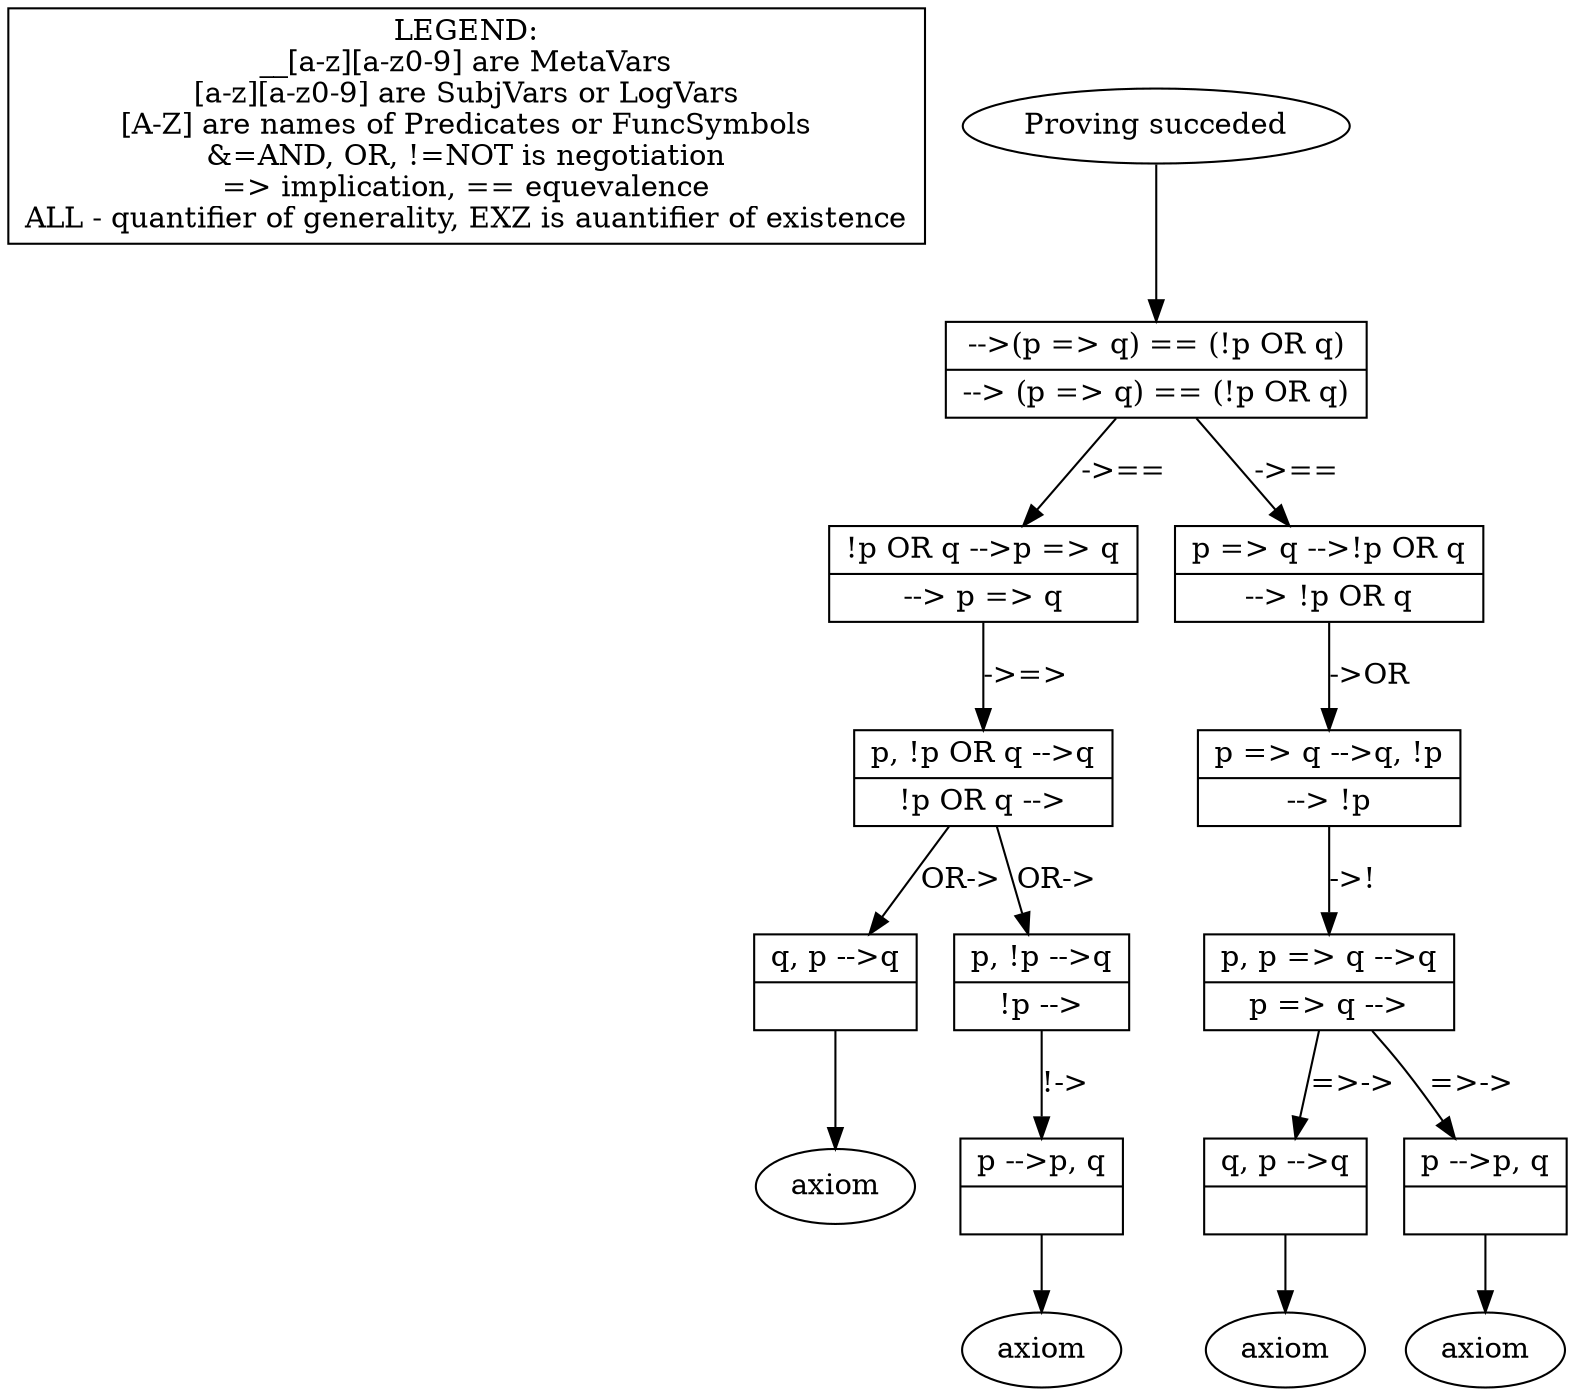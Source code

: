 digraph X {
legend [shape=box,label="LEGEND:\n__[a-z][a-z0-9] are MetaVars\n[a-z][a-z0-9] are SubjVars or LogVars\n[A-Z] are names of Predicates or FuncSymbols\n&=AND, OR, !=NOT is negotiation\n=> implication, == equevalence\nALL - quantifier of generality, EXZ is auantifier of existence"];	15 [label="Proving succeded"]
	15 -> 0
	14 [label="axiom"]
	13 [label="axiom"]
	12 [shape=record,label="{<seq> q, p --\>q |<lastfip>  }"];
	12 -> 13 [label=""]
	11 [shape=record,label="{<seq> p --\>p, q |<lastfip>  }"];
	11 -> 14 [label=""]
	10 [label="axiom"]
	9 [shape=record,label="{<seq> p --\>p, q |<lastfip>  }"];
	9 -> 10 [label=""]
	8 [label="axiom"]
	7 [shape=record,label="{<seq> q, p --\>q |<lastfip>  }"];
	7 -> 8 [label=""]
	6 [shape=record,label="{<seq> p, !p --\>q |<lastfip> !p --\> }"];
	6 -> 9 [label="!->"]
	5 [shape=record,label="{<seq> p, p =\> q --\>q |<lastfip> p =\> q --\> }"];
	5 -> 12 [label="=>->"]
	5 -> 11 [label="=>->"]
	4 [shape=record,label="{<seq> p =\> q --\>q, !p |<lastfip> --\> !p }"];
	4 -> 5 [label="->!"]
	3 [shape=record,label="{<seq> p, !p OR q --\>q |<lastfip> !p OR q --\> }"];
	3 -> 7 [label="OR->"]
	3 -> 6 [label="OR->"]
	2 [shape=record,label="{<seq> !p OR q --\>p =\> q |<lastfip> --\> p =\> q }"];
	2 -> 3 [label="->=>"]
	1 [shape=record,label="{<seq> p =\> q --\>!p OR q |<lastfip> --\> !p OR q }"];
	1 -> 4 [label="->OR"]
	0 [shape=record,label="{<seq>  --\>(p =\> q) == (!p OR q) |<lastfip> --\> (p =\> q) == (!p OR q) }"];
	0 -> 2 [label="->=="]
	0 -> 1 [label="->=="]
}
